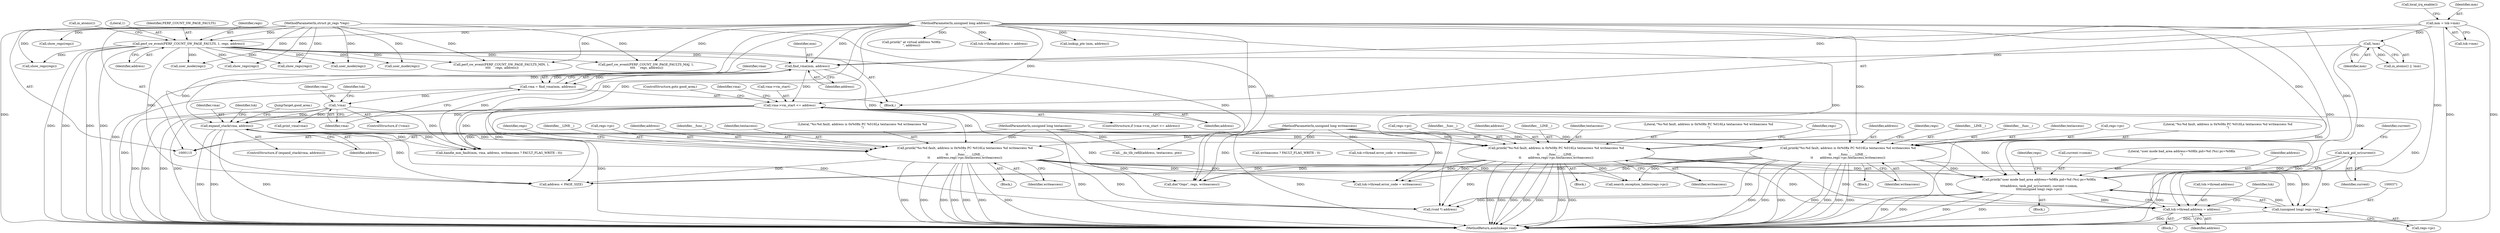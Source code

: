 digraph "0_linux_a8b0ca17b80e92faab46ee7179ba9e99ccb61233_30@API" {
"1000383" [label="(Call,tsk->thread.address = address)"];
"1000362" [label="(Call,printk(\"user mode bad_area address=%08lx pid=%d (%s) pc=%08lx\n\",\n\t\t\t\taddress, task_pid_nr(current), current->comm,\n\t\t\t\t(unsigned long) regs->pc))"];
"1000163" [label="(Call,printk(\"%s:%d fault, address is 0x%08x PC %016Lx textaccess %d writeaccess %d\n\",\n\t\t       __func__, __LINE__,\n\t\t       address,regs->pc,textaccess,writeaccess))"];
"1000154" [label="(Call,find_vma(mm, address))"];
"1000144" [label="(Call,!mm)"];
"1000130" [label="(Call,mm = tsk->mm)"];
"1000136" [label="(Call,perf_sw_event(PERF_COUNT_SW_PAGE_FAULTS, 1, regs, address))"];
"1000116" [label="(MethodParameterIn,struct pt_regs *regs)"];
"1000119" [label="(MethodParameterIn,unsigned long address)"];
"1000118" [label="(MethodParameterIn,unsigned long textaccess)"];
"1000117" [label="(MethodParameterIn,unsigned long writeaccess)"];
"1000177" [label="(Call,vma->vm_start <= address)"];
"1000210" [label="(Call,expand_stack(vma, address))"];
"1000158" [label="(Call,!vma)"];
"1000152" [label="(Call,vma = find_vma(mm, address))"];
"1000216" [label="(Call,printk(\"%s:%d fault, address is 0x%08x PC %016Lx textaccess %d writeaccess %d\n\",\n\t\t       __func__, __LINE__,\n\t\t       address,regs->pc,textaccess,writeaccess))"];
"1000194" [label="(Call,printk(\"%s:%d fault, address is 0x%08x PC %016Lx textaccess %d writeaccess %d\n\",\n\t\t       __func__, __LINE__,\n\t\t       address,regs->pc,textaccess,writeaccess))"];
"1000365" [label="(Call,task_pid_nr(current))"];
"1000370" [label="(Call,(unsigned long) regs->pc)"];
"1000441" [label="(Call,address < PAGE_SIZE)"];
"1000219" [label="(Identifier,__LINE__)"];
"1000389" [label="(Identifier,address)"];
"1000211" [label="(Identifier,vma)"];
"1000119" [label="(MethodParameterIn,unsigned long address)"];
"1000202" [label="(Identifier,textaccess)"];
"1000216" [label="(Call,printk(\"%s:%d fault, address is 0x%08x PC %016Lx textaccess %d writeaccess %d\n\",\n\t\t       __func__, __LINE__,\n\t\t       address,regs->pc,textaccess,writeaccess))"];
"1000160" [label="(Block,)"];
"1000132" [label="(Call,tsk->mm)"];
"1000167" [label="(Identifier,address)"];
"1000224" [label="(Identifier,textaccess)"];
"1000210" [label="(Call,expand_stack(vma, address))"];
"1000448" [label="(Call,die(\"Oops\", regs, writeaccess))"];
"1000155" [label="(Identifier,mm)"];
"1000390" [label="(Call,tsk->thread.error_code = writeaccess)"];
"1000270" [label="(Call,writeaccess ? FAULT_FLAG_WRITE : 0)"];
"1000174" [label="(Identifier,regs)"];
"1000209" [label="(ControlStructure,if (expand_stack(vma, address)))"];
"1000177" [label="(Call,vma->vm_start <= address)"];
"1000138" [label="(Literal,1)"];
"1000225" [label="(Identifier,writeaccess)"];
"1000501" [label="(Call,user_mode(regs))"];
"1000179" [label="(Identifier,vma)"];
"1000195" [label="(Literal,\"%s:%d fault, address is 0x%08x PC %016Lx textaccess %d writeaccess %d\n\")"];
"1000154" [label="(Call,find_vma(mm, address))"];
"1000142" [label="(Call,in_atomic() || !mm)"];
"1000118" [label="(MethodParameterIn,unsigned long textaccess)"];
"1000368" [label="(Identifier,current)"];
"1000212" [label="(Identifier,address)"];
"1000172" [label="(Identifier,writeaccess)"];
"1000120" [label="(Block,)"];
"1000366" [label="(Identifier,current)"];
"1000312" [label="(Call,perf_sw_event(PERF_COUNT_SW_PAGE_FAULTS_MIN, 1,\n \t\t\t\t     regs, address))"];
"1000173" [label="(Call,show_regs(regs))"];
"1000206" [label="(Call,print_vma(vma))"];
"1000226" [label="(Call,show_regs(regs))"];
"1000176" [label="(ControlStructure,if (vma->vm_start <= address))"];
"1000301" [label="(Call,perf_sw_event(PERF_COUNT_SW_PAGE_FAULTS_MAJ, 1,\n \t\t\t\t     regs, address))"];
"1000370" [label="(Call,(unsigned long) regs->pc)"];
"1000166" [label="(Identifier,__LINE__)"];
"1000136" [label="(Call,perf_sw_event(PERF_COUNT_SW_PAGE_FAULTS, 1, regs, address))"];
"1000116" [label="(MethodParameterIn,struct pt_regs *regs)"];
"1000376" [label="(Identifier,regs)"];
"1000205" [label="(Identifier,regs)"];
"1000197" [label="(Identifier,__LINE__)"];
"1000445" [label="(Call,printk(\" at virtual address %08lx\n\", address))"];
"1000194" [label="(Call,printk(\"%s:%d fault, address is 0x%08x PC %016Lx textaccess %d writeaccess %d\n\",\n\t\t       __func__, __LINE__,\n\t\t       address,regs->pc,textaccess,writeaccess))"];
"1000367" [label="(Call,current->comm)"];
"1000217" [label="(Literal,\"%s:%d fault, address is 0x%08x PC %016Lx textaccess %d writeaccess %d\n\")"];
"1000183" [label="(ControlStructure,goto good_area;)"];
"1000130" [label="(Call,mm = tsk->mm)"];
"1000158" [label="(Call,!vma)"];
"1000165" [label="(Identifier,__func__)"];
"1000159" [label="(Identifier,vma)"];
"1000162" [label="(Identifier,tsk)"];
"1000266" [label="(Call,handle_mm_fault(mm, vma, address, writeaccess ? FAULT_FLAG_WRITE : 0))"];
"1000156" [label="(Identifier,address)"];
"1000363" [label="(Literal,\"user mode bad_area address=%08lx pid=%d (%s) pc=%08lx\n\")"];
"1000504" [label="(MethodReturn,asmlinkage void)"];
"1000171" [label="(Identifier,textaccess)"];
"1000144" [label="(Call,!mm)"];
"1000117" [label="(MethodParameterIn,unsigned long writeaccess)"];
"1000215" [label="(Identifier,tsk)"];
"1000384" [label="(Call,tsk->thread.address)"];
"1000168" [label="(Call,regs->pc)"];
"1000475" [label="(Call,tsk->thread.address = address)"];
"1000227" [label="(Identifier,regs)"];
"1000191" [label="(Block,)"];
"1000372" [label="(Call,regs->pc)"];
"1000327" [label="(Call,__do_tlb_refill(address, textaccess, pte))"];
"1000152" [label="(Call,vma = find_vma(mm, address))"];
"1000425" [label="(Call,search_exception_tables(regs->pc))"];
"1000319" [label="(Call,lookup_pte (mm, address))"];
"1000393" [label="(Identifier,tsk)"];
"1000164" [label="(Literal,\"%s:%d fault, address is 0x%08x PC %016Lx textaccess %d writeaccess %d\n\")"];
"1000204" [label="(Call,show_regs(regs))"];
"1000137" [label="(Identifier,PERF_COUNT_SW_PAGE_FAULTS)"];
"1000140" [label="(Identifier,address)"];
"1000153" [label="(Identifier,vma)"];
"1000221" [label="(Call,regs->pc)"];
"1000347" [label="(Call,user_mode(regs))"];
"1000145" [label="(Identifier,mm)"];
"1000362" [label="(Call,printk(\"user mode bad_area address=%08lx pid=%d (%s) pc=%08lx\n\",\n\t\t\t\taddress, task_pid_nr(current), current->comm,\n\t\t\t\t(unsigned long) regs->pc))"];
"1000199" [label="(Call,regs->pc)"];
"1000218" [label="(Identifier,__func__)"];
"1000213" [label="(Block,)"];
"1000139" [label="(Identifier,regs)"];
"1000359" [label="(Block,)"];
"1000482" [label="(Call,tsk->thread.error_code = writeaccess)"];
"1000163" [label="(Call,printk(\"%s:%d fault, address is 0x%08x PC %016Lx textaccess %d writeaccess %d\n\",\n\t\t       __func__, __LINE__,\n\t\t       address,regs->pc,textaccess,writeaccess))"];
"1000349" [label="(Block,)"];
"1000462" [label="(Call,user_mode(regs))"];
"1000203" [label="(Identifier,writeaccess)"];
"1000364" [label="(Identifier,address)"];
"1000143" [label="(Call,in_atomic())"];
"1000157" [label="(ControlStructure,if (!vma))"];
"1000411" [label="(Call,(void *) address)"];
"1000220" [label="(Identifier,address)"];
"1000135" [label="(Call,local_irq_enable())"];
"1000181" [label="(Identifier,address)"];
"1000198" [label="(Identifier,address)"];
"1000383" [label="(Call,tsk->thread.address = address)"];
"1000188" [label="(Identifier,vma)"];
"1000196" [label="(Identifier,__func__)"];
"1000365" [label="(Call,task_pid_nr(current))"];
"1000178" [label="(Call,vma->vm_start)"];
"1000375" [label="(Call,show_regs(regs))"];
"1000131" [label="(Identifier,mm)"];
"1000229" [label="(JumpTarget,good_area:)"];
"1000383" -> "1000349"  [label="AST: "];
"1000383" -> "1000389"  [label="CFG: "];
"1000384" -> "1000383"  [label="AST: "];
"1000389" -> "1000383"  [label="AST: "];
"1000393" -> "1000383"  [label="CFG: "];
"1000383" -> "1000504"  [label="DDG: "];
"1000362" -> "1000383"  [label="DDG: "];
"1000163" -> "1000383"  [label="DDG: "];
"1000177" -> "1000383"  [label="DDG: "];
"1000210" -> "1000383"  [label="DDG: "];
"1000216" -> "1000383"  [label="DDG: "];
"1000194" -> "1000383"  [label="DDG: "];
"1000119" -> "1000383"  [label="DDG: "];
"1000362" -> "1000359"  [label="AST: "];
"1000362" -> "1000370"  [label="CFG: "];
"1000363" -> "1000362"  [label="AST: "];
"1000364" -> "1000362"  [label="AST: "];
"1000365" -> "1000362"  [label="AST: "];
"1000367" -> "1000362"  [label="AST: "];
"1000370" -> "1000362"  [label="AST: "];
"1000376" -> "1000362"  [label="CFG: "];
"1000362" -> "1000504"  [label="DDG: "];
"1000362" -> "1000504"  [label="DDG: "];
"1000362" -> "1000504"  [label="DDG: "];
"1000362" -> "1000504"  [label="DDG: "];
"1000163" -> "1000362"  [label="DDG: "];
"1000177" -> "1000362"  [label="DDG: "];
"1000210" -> "1000362"  [label="DDG: "];
"1000216" -> "1000362"  [label="DDG: "];
"1000194" -> "1000362"  [label="DDG: "];
"1000119" -> "1000362"  [label="DDG: "];
"1000365" -> "1000362"  [label="DDG: "];
"1000370" -> "1000362"  [label="DDG: "];
"1000362" -> "1000411"  [label="DDG: "];
"1000163" -> "1000160"  [label="AST: "];
"1000163" -> "1000172"  [label="CFG: "];
"1000164" -> "1000163"  [label="AST: "];
"1000165" -> "1000163"  [label="AST: "];
"1000166" -> "1000163"  [label="AST: "];
"1000167" -> "1000163"  [label="AST: "];
"1000168" -> "1000163"  [label="AST: "];
"1000171" -> "1000163"  [label="AST: "];
"1000172" -> "1000163"  [label="AST: "];
"1000174" -> "1000163"  [label="CFG: "];
"1000163" -> "1000504"  [label="DDG: "];
"1000163" -> "1000504"  [label="DDG: "];
"1000163" -> "1000504"  [label="DDG: "];
"1000163" -> "1000504"  [label="DDG: "];
"1000163" -> "1000504"  [label="DDG: "];
"1000163" -> "1000504"  [label="DDG: "];
"1000163" -> "1000504"  [label="DDG: "];
"1000154" -> "1000163"  [label="DDG: "];
"1000119" -> "1000163"  [label="DDG: "];
"1000118" -> "1000163"  [label="DDG: "];
"1000117" -> "1000163"  [label="DDG: "];
"1000163" -> "1000370"  [label="DDG: "];
"1000163" -> "1000390"  [label="DDG: "];
"1000163" -> "1000411"  [label="DDG: "];
"1000163" -> "1000425"  [label="DDG: "];
"1000163" -> "1000441"  [label="DDG: "];
"1000163" -> "1000448"  [label="DDG: "];
"1000154" -> "1000152"  [label="AST: "];
"1000154" -> "1000156"  [label="CFG: "];
"1000155" -> "1000154"  [label="AST: "];
"1000156" -> "1000154"  [label="AST: "];
"1000152" -> "1000154"  [label="CFG: "];
"1000154" -> "1000504"  [label="DDG: "];
"1000154" -> "1000152"  [label="DDG: "];
"1000154" -> "1000152"  [label="DDG: "];
"1000144" -> "1000154"  [label="DDG: "];
"1000130" -> "1000154"  [label="DDG: "];
"1000136" -> "1000154"  [label="DDG: "];
"1000119" -> "1000154"  [label="DDG: "];
"1000154" -> "1000177"  [label="DDG: "];
"1000154" -> "1000266"  [label="DDG: "];
"1000144" -> "1000142"  [label="AST: "];
"1000144" -> "1000145"  [label="CFG: "];
"1000145" -> "1000144"  [label="AST: "];
"1000142" -> "1000144"  [label="CFG: "];
"1000144" -> "1000504"  [label="DDG: "];
"1000144" -> "1000142"  [label="DDG: "];
"1000130" -> "1000144"  [label="DDG: "];
"1000130" -> "1000120"  [label="AST: "];
"1000130" -> "1000132"  [label="CFG: "];
"1000131" -> "1000130"  [label="AST: "];
"1000132" -> "1000130"  [label="AST: "];
"1000135" -> "1000130"  [label="CFG: "];
"1000130" -> "1000504"  [label="DDG: "];
"1000130" -> "1000504"  [label="DDG: "];
"1000136" -> "1000120"  [label="AST: "];
"1000136" -> "1000140"  [label="CFG: "];
"1000137" -> "1000136"  [label="AST: "];
"1000138" -> "1000136"  [label="AST: "];
"1000139" -> "1000136"  [label="AST: "];
"1000140" -> "1000136"  [label="AST: "];
"1000143" -> "1000136"  [label="CFG: "];
"1000136" -> "1000504"  [label="DDG: "];
"1000136" -> "1000504"  [label="DDG: "];
"1000136" -> "1000504"  [label="DDG: "];
"1000136" -> "1000504"  [label="DDG: "];
"1000116" -> "1000136"  [label="DDG: "];
"1000119" -> "1000136"  [label="DDG: "];
"1000136" -> "1000173"  [label="DDG: "];
"1000136" -> "1000204"  [label="DDG: "];
"1000136" -> "1000226"  [label="DDG: "];
"1000136" -> "1000301"  [label="DDG: "];
"1000136" -> "1000312"  [label="DDG: "];
"1000136" -> "1000347"  [label="DDG: "];
"1000136" -> "1000441"  [label="DDG: "];
"1000136" -> "1000448"  [label="DDG: "];
"1000136" -> "1000462"  [label="DDG: "];
"1000136" -> "1000501"  [label="DDG: "];
"1000116" -> "1000115"  [label="AST: "];
"1000116" -> "1000504"  [label="DDG: "];
"1000116" -> "1000173"  [label="DDG: "];
"1000116" -> "1000204"  [label="DDG: "];
"1000116" -> "1000226"  [label="DDG: "];
"1000116" -> "1000301"  [label="DDG: "];
"1000116" -> "1000312"  [label="DDG: "];
"1000116" -> "1000347"  [label="DDG: "];
"1000116" -> "1000375"  [label="DDG: "];
"1000116" -> "1000448"  [label="DDG: "];
"1000116" -> "1000462"  [label="DDG: "];
"1000116" -> "1000501"  [label="DDG: "];
"1000119" -> "1000115"  [label="AST: "];
"1000119" -> "1000504"  [label="DDG: "];
"1000119" -> "1000177"  [label="DDG: "];
"1000119" -> "1000194"  [label="DDG: "];
"1000119" -> "1000210"  [label="DDG: "];
"1000119" -> "1000216"  [label="DDG: "];
"1000119" -> "1000266"  [label="DDG: "];
"1000119" -> "1000301"  [label="DDG: "];
"1000119" -> "1000312"  [label="DDG: "];
"1000119" -> "1000319"  [label="DDG: "];
"1000119" -> "1000327"  [label="DDG: "];
"1000119" -> "1000411"  [label="DDG: "];
"1000119" -> "1000441"  [label="DDG: "];
"1000119" -> "1000445"  [label="DDG: "];
"1000119" -> "1000475"  [label="DDG: "];
"1000118" -> "1000115"  [label="AST: "];
"1000118" -> "1000504"  [label="DDG: "];
"1000118" -> "1000194"  [label="DDG: "];
"1000118" -> "1000216"  [label="DDG: "];
"1000118" -> "1000327"  [label="DDG: "];
"1000117" -> "1000115"  [label="AST: "];
"1000117" -> "1000504"  [label="DDG: "];
"1000117" -> "1000194"  [label="DDG: "];
"1000117" -> "1000216"  [label="DDG: "];
"1000117" -> "1000266"  [label="DDG: "];
"1000117" -> "1000270"  [label="DDG: "];
"1000117" -> "1000390"  [label="DDG: "];
"1000117" -> "1000448"  [label="DDG: "];
"1000117" -> "1000482"  [label="DDG: "];
"1000177" -> "1000176"  [label="AST: "];
"1000177" -> "1000181"  [label="CFG: "];
"1000178" -> "1000177"  [label="AST: "];
"1000181" -> "1000177"  [label="AST: "];
"1000183" -> "1000177"  [label="CFG: "];
"1000188" -> "1000177"  [label="CFG: "];
"1000177" -> "1000504"  [label="DDG: "];
"1000177" -> "1000504"  [label="DDG: "];
"1000177" -> "1000504"  [label="DDG: "];
"1000177" -> "1000194"  [label="DDG: "];
"1000177" -> "1000210"  [label="DDG: "];
"1000177" -> "1000266"  [label="DDG: "];
"1000177" -> "1000411"  [label="DDG: "];
"1000177" -> "1000441"  [label="DDG: "];
"1000210" -> "1000209"  [label="AST: "];
"1000210" -> "1000212"  [label="CFG: "];
"1000211" -> "1000210"  [label="AST: "];
"1000212" -> "1000210"  [label="AST: "];
"1000215" -> "1000210"  [label="CFG: "];
"1000229" -> "1000210"  [label="CFG: "];
"1000210" -> "1000504"  [label="DDG: "];
"1000210" -> "1000504"  [label="DDG: "];
"1000210" -> "1000504"  [label="DDG: "];
"1000158" -> "1000210"  [label="DDG: "];
"1000210" -> "1000216"  [label="DDG: "];
"1000210" -> "1000266"  [label="DDG: "];
"1000210" -> "1000266"  [label="DDG: "];
"1000210" -> "1000411"  [label="DDG: "];
"1000210" -> "1000441"  [label="DDG: "];
"1000158" -> "1000157"  [label="AST: "];
"1000158" -> "1000159"  [label="CFG: "];
"1000159" -> "1000158"  [label="AST: "];
"1000162" -> "1000158"  [label="CFG: "];
"1000179" -> "1000158"  [label="CFG: "];
"1000158" -> "1000504"  [label="DDG: "];
"1000158" -> "1000504"  [label="DDG: "];
"1000152" -> "1000158"  [label="DDG: "];
"1000158" -> "1000206"  [label="DDG: "];
"1000158" -> "1000266"  [label="DDG: "];
"1000152" -> "1000120"  [label="AST: "];
"1000153" -> "1000152"  [label="AST: "];
"1000159" -> "1000152"  [label="CFG: "];
"1000152" -> "1000504"  [label="DDG: "];
"1000216" -> "1000213"  [label="AST: "];
"1000216" -> "1000225"  [label="CFG: "];
"1000217" -> "1000216"  [label="AST: "];
"1000218" -> "1000216"  [label="AST: "];
"1000219" -> "1000216"  [label="AST: "];
"1000220" -> "1000216"  [label="AST: "];
"1000221" -> "1000216"  [label="AST: "];
"1000224" -> "1000216"  [label="AST: "];
"1000225" -> "1000216"  [label="AST: "];
"1000227" -> "1000216"  [label="CFG: "];
"1000216" -> "1000504"  [label="DDG: "];
"1000216" -> "1000504"  [label="DDG: "];
"1000216" -> "1000504"  [label="DDG: "];
"1000216" -> "1000504"  [label="DDG: "];
"1000216" -> "1000504"  [label="DDG: "];
"1000216" -> "1000504"  [label="DDG: "];
"1000216" -> "1000504"  [label="DDG: "];
"1000216" -> "1000370"  [label="DDG: "];
"1000216" -> "1000390"  [label="DDG: "];
"1000216" -> "1000411"  [label="DDG: "];
"1000216" -> "1000425"  [label="DDG: "];
"1000216" -> "1000441"  [label="DDG: "];
"1000216" -> "1000448"  [label="DDG: "];
"1000194" -> "1000191"  [label="AST: "];
"1000194" -> "1000203"  [label="CFG: "];
"1000195" -> "1000194"  [label="AST: "];
"1000196" -> "1000194"  [label="AST: "];
"1000197" -> "1000194"  [label="AST: "];
"1000198" -> "1000194"  [label="AST: "];
"1000199" -> "1000194"  [label="AST: "];
"1000202" -> "1000194"  [label="AST: "];
"1000203" -> "1000194"  [label="AST: "];
"1000205" -> "1000194"  [label="CFG: "];
"1000194" -> "1000504"  [label="DDG: "];
"1000194" -> "1000504"  [label="DDG: "];
"1000194" -> "1000504"  [label="DDG: "];
"1000194" -> "1000504"  [label="DDG: "];
"1000194" -> "1000504"  [label="DDG: "];
"1000194" -> "1000504"  [label="DDG: "];
"1000194" -> "1000504"  [label="DDG: "];
"1000194" -> "1000370"  [label="DDG: "];
"1000194" -> "1000390"  [label="DDG: "];
"1000194" -> "1000411"  [label="DDG: "];
"1000194" -> "1000425"  [label="DDG: "];
"1000194" -> "1000441"  [label="DDG: "];
"1000194" -> "1000448"  [label="DDG: "];
"1000365" -> "1000366"  [label="CFG: "];
"1000366" -> "1000365"  [label="AST: "];
"1000368" -> "1000365"  [label="CFG: "];
"1000365" -> "1000504"  [label="DDG: "];
"1000370" -> "1000372"  [label="CFG: "];
"1000371" -> "1000370"  [label="AST: "];
"1000372" -> "1000370"  [label="AST: "];
"1000370" -> "1000504"  [label="DDG: "];
}
